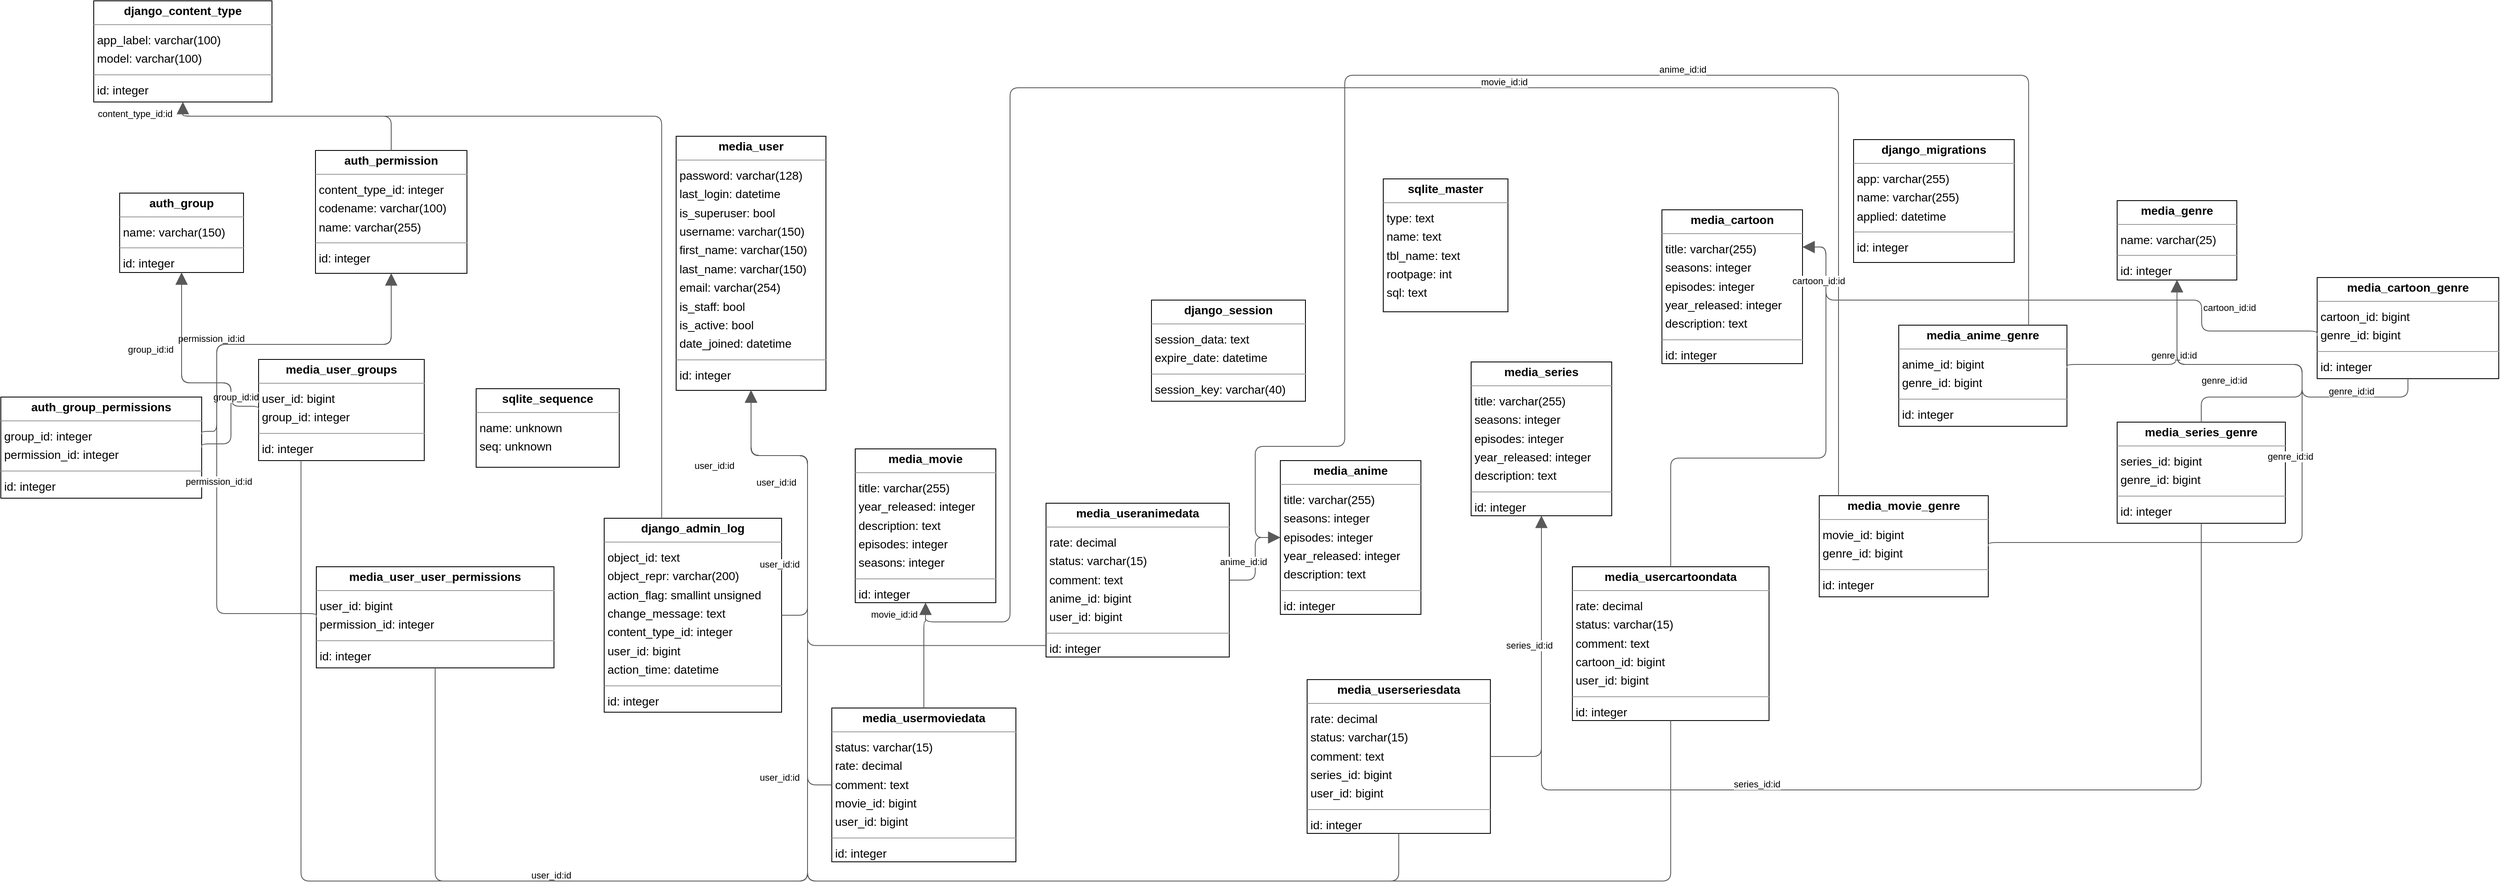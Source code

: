 <mxGraphModel dx="0" dy="0" grid="1" gridSize="10" guides="1" tooltips="1" connect="1" arrows="1" fold="1" page="0" pageScale="1" background="none" math="0" shadow="0">
  <root>
    <mxCell id="0" />
    <mxCell id="1" parent="0" />
    <mxCell id="node18" parent="1" vertex="1" value="&lt;p style=&quot;margin:0px;margin-top:4px;text-align:center;&quot;&gt;&lt;b&gt;auth_group&lt;/b&gt;&lt;/p&gt;&lt;hr size=&quot;1&quot;/&gt;&lt;p style=&quot;margin:0 0 0 4px;line-height:1.6;&quot;&gt; name: varchar(150)&lt;/p&gt;&lt;hr size=&quot;1&quot;/&gt;&lt;p style=&quot;margin:0 0 0 4px;line-height:1.6;&quot;&gt; id: integer&lt;/p&gt;" style="verticalAlign=top;align=left;overflow=fill;fontSize=14;fontFamily=Helvetica;html=1;rounded=0;shadow=0;comic=0;labelBackgroundColor=none;strokeWidth=1;">
      <mxGeometry x="0" y="79" width="148" height="95" as="geometry" />
    </mxCell>
    <mxCell id="node12" parent="1" vertex="1" value="&lt;p style=&quot;margin:0px;margin-top:4px;text-align:center;&quot;&gt;&lt;b&gt;auth_group_permissions&lt;/b&gt;&lt;/p&gt;&lt;hr size=&quot;1&quot;/&gt;&lt;p style=&quot;margin:0 0 0 4px;line-height:1.6;&quot;&gt; group_id: integer&lt;br/&gt; permission_id: integer&lt;/p&gt;&lt;hr size=&quot;1&quot;/&gt;&lt;p style=&quot;margin:0 0 0 4px;line-height:1.6;&quot;&gt; id: integer&lt;/p&gt;" style="verticalAlign=top;align=left;overflow=fill;fontSize=14;fontFamily=Helvetica;html=1;rounded=0;shadow=0;comic=0;labelBackgroundColor=none;strokeWidth=1;">
      <mxGeometry x="-142" y="323" width="240" height="121" as="geometry" />
    </mxCell>
    <mxCell id="node0" parent="1" vertex="1" value="&lt;p style=&quot;margin:0px;margin-top:4px;text-align:center;&quot;&gt;&lt;b&gt;auth_permission&lt;/b&gt;&lt;/p&gt;&lt;hr size=&quot;1&quot;/&gt;&lt;p style=&quot;margin:0 0 0 4px;line-height:1.6;&quot;&gt; content_type_id: integer&lt;br/&gt; codename: varchar(100)&lt;br/&gt; name: varchar(255)&lt;/p&gt;&lt;hr size=&quot;1&quot;/&gt;&lt;p style=&quot;margin:0 0 0 4px;line-height:1.6;&quot;&gt; id: integer&lt;/p&gt;" style="verticalAlign=top;align=left;overflow=fill;fontSize=14;fontFamily=Helvetica;html=1;rounded=0;shadow=0;comic=0;labelBackgroundColor=none;strokeWidth=1;">
      <mxGeometry x="234" y="28" width="181" height="147" as="geometry" />
    </mxCell>
    <mxCell id="node20" parent="1" vertex="1" value="&lt;p style=&quot;margin:0px;margin-top:4px;text-align:center;&quot;&gt;&lt;b&gt;django_admin_log&lt;/b&gt;&lt;/p&gt;&lt;hr size=&quot;1&quot;/&gt;&lt;p style=&quot;margin:0 0 0 4px;line-height:1.6;&quot;&gt; object_id: text&lt;br/&gt; object_repr: varchar(200)&lt;br/&gt; action_flag: smallint unsigned&lt;br/&gt; change_message: text&lt;br/&gt; content_type_id: integer&lt;br/&gt; user_id: bigint&lt;br/&gt; action_time: datetime&lt;/p&gt;&lt;hr size=&quot;1&quot;/&gt;&lt;p style=&quot;margin:0 0 0 4px;line-height:1.6;&quot;&gt; id: integer&lt;/p&gt;" style="verticalAlign=top;align=left;overflow=fill;fontSize=14;fontFamily=Helvetica;html=1;rounded=0;shadow=0;comic=0;labelBackgroundColor=none;strokeWidth=1;">
      <mxGeometry x="579" y="468" width="212" height="232" as="geometry" />
    </mxCell>
    <mxCell id="node14" parent="1" vertex="1" value="&lt;p style=&quot;margin:0px;margin-top:4px;text-align:center;&quot;&gt;&lt;b&gt;django_content_type&lt;/b&gt;&lt;/p&gt;&lt;hr size=&quot;1&quot;/&gt;&lt;p style=&quot;margin:0 0 0 4px;line-height:1.6;&quot;&gt; app_label: varchar(100)&lt;br/&gt; model: varchar(100)&lt;/p&gt;&lt;hr size=&quot;1&quot;/&gt;&lt;p style=&quot;margin:0 0 0 4px;line-height:1.6;&quot;&gt; id: integer&lt;/p&gt;" style="verticalAlign=top;align=left;overflow=fill;fontSize=14;fontFamily=Helvetica;html=1;rounded=0;shadow=0;comic=0;labelBackgroundColor=none;strokeWidth=1;">
      <mxGeometry x="-31" y="-151" width="213" height="121" as="geometry" />
    </mxCell>
    <mxCell id="node5" parent="1" vertex="1" value="&lt;p style=&quot;margin:0px;margin-top:4px;text-align:center;&quot;&gt;&lt;b&gt;django_migrations&lt;/b&gt;&lt;/p&gt;&lt;hr size=&quot;1&quot;/&gt;&lt;p style=&quot;margin:0 0 0 4px;line-height:1.6;&quot;&gt; app: varchar(255)&lt;br/&gt; name: varchar(255)&lt;br/&gt; applied: datetime&lt;/p&gt;&lt;hr size=&quot;1&quot;/&gt;&lt;p style=&quot;margin:0 0 0 4px;line-height:1.6;&quot;&gt; id: integer&lt;/p&gt;" style="verticalAlign=top;align=left;overflow=fill;fontSize=14;fontFamily=Helvetica;html=1;rounded=0;shadow=0;comic=0;labelBackgroundColor=none;strokeWidth=1;">
      <mxGeometry x="2072" y="15" width="192" height="147" as="geometry" />
    </mxCell>
    <mxCell id="node7" parent="1" vertex="1" value="&lt;p style=&quot;margin:0px;margin-top:4px;text-align:center;&quot;&gt;&lt;b&gt;django_session&lt;/b&gt;&lt;/p&gt;&lt;hr size=&quot;1&quot;/&gt;&lt;p style=&quot;margin:0 0 0 4px;line-height:1.6;&quot;&gt; session_data: text&lt;br/&gt; expire_date: datetime&lt;/p&gt;&lt;hr size=&quot;1&quot;/&gt;&lt;p style=&quot;margin:0 0 0 4px;line-height:1.6;&quot;&gt; session_key: varchar(40)&lt;/p&gt;" style="verticalAlign=top;align=left;overflow=fill;fontSize=14;fontFamily=Helvetica;html=1;rounded=0;shadow=0;comic=0;labelBackgroundColor=none;strokeWidth=1;">
      <mxGeometry x="1233" y="207" width="184" height="121" as="geometry" />
    </mxCell>
    <mxCell id="node16" parent="1" vertex="1" value="&lt;p style=&quot;margin:0px;margin-top:4px;text-align:center;&quot;&gt;&lt;b&gt;media_anime&lt;/b&gt;&lt;/p&gt;&lt;hr size=&quot;1&quot;/&gt;&lt;p style=&quot;margin:0 0 0 4px;line-height:1.6;&quot;&gt; title: varchar(255)&lt;br/&gt; seasons: integer&lt;br/&gt; episodes: integer&lt;br/&gt; year_released: integer&lt;br/&gt; description: text&lt;/p&gt;&lt;hr size=&quot;1&quot;/&gt;&lt;p style=&quot;margin:0 0 0 4px;line-height:1.6;&quot;&gt; id: integer&lt;/p&gt;" style="verticalAlign=top;align=left;overflow=fill;fontSize=14;fontFamily=Helvetica;html=1;rounded=0;shadow=0;comic=0;labelBackgroundColor=none;strokeWidth=1;">
      <mxGeometry x="1387" y="399" width="168" height="184" as="geometry" />
    </mxCell>
    <mxCell id="node13" parent="1" vertex="1" value="&lt;p style=&quot;margin:0px;margin-top:4px;text-align:center;&quot;&gt;&lt;b&gt;media_anime_genre&lt;/b&gt;&lt;/p&gt;&lt;hr size=&quot;1&quot;/&gt;&lt;p style=&quot;margin:0 0 0 4px;line-height:1.6;&quot;&gt; anime_id: bigint&lt;br/&gt; genre_id: bigint&lt;/p&gt;&lt;hr size=&quot;1&quot;/&gt;&lt;p style=&quot;margin:0 0 0 4px;line-height:1.6;&quot;&gt; id: integer&lt;/p&gt;" style="verticalAlign=top;align=left;overflow=fill;fontSize=14;fontFamily=Helvetica;html=1;rounded=0;shadow=0;comic=0;labelBackgroundColor=none;strokeWidth=1;">
      <mxGeometry x="2126" y="237" width="201" height="121" as="geometry" />
    </mxCell>
    <mxCell id="node1" parent="1" vertex="1" value="&lt;p style=&quot;margin:0px;margin-top:4px;text-align:center;&quot;&gt;&lt;b&gt;media_cartoon&lt;/b&gt;&lt;/p&gt;&lt;hr size=&quot;1&quot;/&gt;&lt;p style=&quot;margin:0 0 0 4px;line-height:1.6;&quot;&gt; title: varchar(255)&lt;br/&gt; seasons: integer&lt;br/&gt; episodes: integer&lt;br/&gt; year_released: integer&lt;br/&gt; description: text&lt;/p&gt;&lt;hr size=&quot;1&quot;/&gt;&lt;p style=&quot;margin:0 0 0 4px;line-height:1.6;&quot;&gt; id: integer&lt;/p&gt;" style="verticalAlign=top;align=left;overflow=fill;fontSize=14;fontFamily=Helvetica;html=1;rounded=0;shadow=0;comic=0;labelBackgroundColor=none;strokeWidth=1;">
      <mxGeometry x="1843" y="99" width="168" height="184" as="geometry" />
    </mxCell>
    <mxCell id="node21" parent="1" vertex="1" value="&lt;p style=&quot;margin:0px;margin-top:4px;text-align:center;&quot;&gt;&lt;b&gt;media_cartoon_genre&lt;/b&gt;&lt;/p&gt;&lt;hr size=&quot;1&quot;/&gt;&lt;p style=&quot;margin:0 0 0 4px;line-height:1.6;&quot;&gt; cartoon_id: bigint&lt;br/&gt; genre_id: bigint&lt;/p&gt;&lt;hr size=&quot;1&quot;/&gt;&lt;p style=&quot;margin:0 0 0 4px;line-height:1.6;&quot;&gt; id: integer&lt;/p&gt;" style="verticalAlign=top;align=left;overflow=fill;fontSize=14;fontFamily=Helvetica;html=1;rounded=0;shadow=0;comic=0;labelBackgroundColor=none;strokeWidth=1;">
      <mxGeometry x="2626" y="180" width="217" height="121" as="geometry" />
    </mxCell>
    <mxCell id="node23" parent="1" vertex="1" value="&lt;p style=&quot;margin:0px;margin-top:4px;text-align:center;&quot;&gt;&lt;b&gt;media_genre&lt;/b&gt;&lt;/p&gt;&lt;hr size=&quot;1&quot;/&gt;&lt;p style=&quot;margin:0 0 0 4px;line-height:1.6;&quot;&gt; name: varchar(25)&lt;/p&gt;&lt;hr size=&quot;1&quot;/&gt;&lt;p style=&quot;margin:0 0 0 4px;line-height:1.6;&quot;&gt; id: integer&lt;/p&gt;" style="verticalAlign=top;align=left;overflow=fill;fontSize=14;fontFamily=Helvetica;html=1;rounded=0;shadow=0;comic=0;labelBackgroundColor=none;strokeWidth=1;">
      <mxGeometry x="2387" y="88" width="143" height="95" as="geometry" />
    </mxCell>
    <mxCell id="node24" parent="1" vertex="1" value="&lt;p style=&quot;margin:0px;margin-top:4px;text-align:center;&quot;&gt;&lt;b&gt;media_movie&lt;/b&gt;&lt;/p&gt;&lt;hr size=&quot;1&quot;/&gt;&lt;p style=&quot;margin:0 0 0 4px;line-height:1.6;&quot;&gt; title: varchar(255)&lt;br/&gt; year_released: integer&lt;br/&gt; description: text&lt;br/&gt; episodes: integer&lt;br/&gt; seasons: integer&lt;/p&gt;&lt;hr size=&quot;1&quot;/&gt;&lt;p style=&quot;margin:0 0 0 4px;line-height:1.6;&quot;&gt; id: integer&lt;/p&gt;" style="verticalAlign=top;align=left;overflow=fill;fontSize=14;fontFamily=Helvetica;html=1;rounded=0;shadow=0;comic=0;labelBackgroundColor=none;strokeWidth=1;">
      <mxGeometry x="879" y="385" width="168" height="184" as="geometry" />
    </mxCell>
    <mxCell id="node10" parent="1" vertex="1" value="&lt;p style=&quot;margin:0px;margin-top:4px;text-align:center;&quot;&gt;&lt;b&gt;media_movie_genre&lt;/b&gt;&lt;/p&gt;&lt;hr size=&quot;1&quot;/&gt;&lt;p style=&quot;margin:0 0 0 4px;line-height:1.6;&quot;&gt; movie_id: bigint&lt;br/&gt; genre_id: bigint&lt;/p&gt;&lt;hr size=&quot;1&quot;/&gt;&lt;p style=&quot;margin:0 0 0 4px;line-height:1.6;&quot;&gt; id: integer&lt;/p&gt;" style="verticalAlign=top;align=left;overflow=fill;fontSize=14;fontFamily=Helvetica;html=1;rounded=0;shadow=0;comic=0;labelBackgroundColor=none;strokeWidth=1;">
      <mxGeometry x="2031" y="441" width="202" height="121" as="geometry" />
    </mxCell>
    <mxCell id="node3" parent="1" vertex="1" value="&lt;p style=&quot;margin:0px;margin-top:4px;text-align:center;&quot;&gt;&lt;b&gt;media_series&lt;/b&gt;&lt;/p&gt;&lt;hr size=&quot;1&quot;/&gt;&lt;p style=&quot;margin:0 0 0 4px;line-height:1.6;&quot;&gt; title: varchar(255)&lt;br/&gt; seasons: integer&lt;br/&gt; episodes: integer&lt;br/&gt; year_released: integer&lt;br/&gt; description: text&lt;/p&gt;&lt;hr size=&quot;1&quot;/&gt;&lt;p style=&quot;margin:0 0 0 4px;line-height:1.6;&quot;&gt; id: integer&lt;/p&gt;" style="verticalAlign=top;align=left;overflow=fill;fontSize=14;fontFamily=Helvetica;html=1;rounded=0;shadow=0;comic=0;labelBackgroundColor=none;strokeWidth=1;">
      <mxGeometry x="1615" y="281" width="168" height="184" as="geometry" />
    </mxCell>
    <mxCell id="node22" parent="1" vertex="1" value="&lt;p style=&quot;margin:0px;margin-top:4px;text-align:center;&quot;&gt;&lt;b&gt;media_series_genre&lt;/b&gt;&lt;/p&gt;&lt;hr size=&quot;1&quot;/&gt;&lt;p style=&quot;margin:0 0 0 4px;line-height:1.6;&quot;&gt; series_id: bigint&lt;br/&gt; genre_id: bigint&lt;/p&gt;&lt;hr size=&quot;1&quot;/&gt;&lt;p style=&quot;margin:0 0 0 4px;line-height:1.6;&quot;&gt; id: integer&lt;/p&gt;" style="verticalAlign=top;align=left;overflow=fill;fontSize=14;fontFamily=Helvetica;html=1;rounded=0;shadow=0;comic=0;labelBackgroundColor=none;strokeWidth=1;">
      <mxGeometry x="2387" y="353" width="201" height="121" as="geometry" />
    </mxCell>
    <mxCell id="node2" parent="1" vertex="1" value="&lt;p style=&quot;margin:0px;margin-top:4px;text-align:center;&quot;&gt;&lt;b&gt;media_user&lt;/b&gt;&lt;/p&gt;&lt;hr size=&quot;1&quot;/&gt;&lt;p style=&quot;margin:0 0 0 4px;line-height:1.6;&quot;&gt; password: varchar(128)&lt;br/&gt; last_login: datetime&lt;br/&gt; is_superuser: bool&lt;br/&gt; username: varchar(150)&lt;br/&gt; first_name: varchar(150)&lt;br/&gt; last_name: varchar(150)&lt;br/&gt; email: varchar(254)&lt;br/&gt; is_staff: bool&lt;br/&gt; is_active: bool&lt;br/&gt; date_joined: datetime&lt;/p&gt;&lt;hr size=&quot;1&quot;/&gt;&lt;p style=&quot;margin:0 0 0 4px;line-height:1.6;&quot;&gt; id: integer&lt;/p&gt;" style="verticalAlign=top;align=left;overflow=fill;fontSize=14;fontFamily=Helvetica;html=1;rounded=0;shadow=0;comic=0;labelBackgroundColor=none;strokeWidth=1;">
      <mxGeometry x="665" y="11" width="179" height="304" as="geometry" />
    </mxCell>
    <mxCell id="node4" parent="1" vertex="1" value="&lt;p style=&quot;margin:0px;margin-top:4px;text-align:center;&quot;&gt;&lt;b&gt;media_user_groups&lt;/b&gt;&lt;/p&gt;&lt;hr size=&quot;1&quot;/&gt;&lt;p style=&quot;margin:0 0 0 4px;line-height:1.6;&quot;&gt; user_id: bigint&lt;br/&gt; group_id: integer&lt;/p&gt;&lt;hr size=&quot;1&quot;/&gt;&lt;p style=&quot;margin:0 0 0 4px;line-height:1.6;&quot;&gt; id: integer&lt;/p&gt;" style="verticalAlign=top;align=left;overflow=fill;fontSize=14;fontFamily=Helvetica;html=1;rounded=0;shadow=0;comic=0;labelBackgroundColor=none;strokeWidth=1;">
      <mxGeometry x="166" y="278" width="198" height="121" as="geometry" />
    </mxCell>
    <mxCell id="node15" parent="1" vertex="1" value="&lt;p style=&quot;margin:0px;margin-top:4px;text-align:center;&quot;&gt;&lt;b&gt;media_user_user_permissions&lt;/b&gt;&lt;/p&gt;&lt;hr size=&quot;1&quot;/&gt;&lt;p style=&quot;margin:0 0 0 4px;line-height:1.6;&quot;&gt; user_id: bigint&lt;br/&gt; permission_id: integer&lt;/p&gt;&lt;hr size=&quot;1&quot;/&gt;&lt;p style=&quot;margin:0 0 0 4px;line-height:1.6;&quot;&gt; id: integer&lt;/p&gt;" style="verticalAlign=top;align=left;overflow=fill;fontSize=14;fontFamily=Helvetica;html=1;rounded=0;shadow=0;comic=0;labelBackgroundColor=none;strokeWidth=1;">
      <mxGeometry x="235" y="526" width="284" height="121" as="geometry" />
    </mxCell>
    <mxCell id="node9" parent="1" vertex="1" value="&lt;p style=&quot;margin:0px;margin-top:4px;text-align:center;&quot;&gt;&lt;b&gt;media_useranimedata&lt;/b&gt;&lt;/p&gt;&lt;hr size=&quot;1&quot;/&gt;&lt;p style=&quot;margin:0 0 0 4px;line-height:1.6;&quot;&gt; rate: decimal&lt;br/&gt; status: varchar(15)&lt;br/&gt; comment: text&lt;br/&gt; anime_id: bigint&lt;br/&gt; user_id: bigint&lt;/p&gt;&lt;hr size=&quot;1&quot;/&gt;&lt;p style=&quot;margin:0 0 0 4px;line-height:1.6;&quot;&gt; id: integer&lt;/p&gt;" style="verticalAlign=top;align=left;overflow=fill;fontSize=14;fontFamily=Helvetica;html=1;rounded=0;shadow=0;comic=0;labelBackgroundColor=none;strokeWidth=1;">
      <mxGeometry x="1107" y="450" width="219" height="184" as="geometry" />
    </mxCell>
    <mxCell id="node17" parent="1" vertex="1" value="&lt;p style=&quot;margin:0px;margin-top:4px;text-align:center;&quot;&gt;&lt;b&gt;media_usercartoondata&lt;/b&gt;&lt;/p&gt;&lt;hr size=&quot;1&quot;/&gt;&lt;p style=&quot;margin:0 0 0 4px;line-height:1.6;&quot;&gt; rate: decimal&lt;br/&gt; status: varchar(15)&lt;br/&gt; comment: text&lt;br/&gt; cartoon_id: bigint&lt;br/&gt; user_id: bigint&lt;/p&gt;&lt;hr size=&quot;1&quot;/&gt;&lt;p style=&quot;margin:0 0 0 4px;line-height:1.6;&quot;&gt; id: integer&lt;/p&gt;" style="verticalAlign=top;align=left;overflow=fill;fontSize=14;fontFamily=Helvetica;html=1;rounded=0;shadow=0;comic=0;labelBackgroundColor=none;strokeWidth=1;">
      <mxGeometry x="1736" y="526" width="235" height="184" as="geometry" />
    </mxCell>
    <mxCell id="node8" parent="1" vertex="1" value="&lt;p style=&quot;margin:0px;margin-top:4px;text-align:center;&quot;&gt;&lt;b&gt;media_usermoviedata&lt;/b&gt;&lt;/p&gt;&lt;hr size=&quot;1&quot;/&gt;&lt;p style=&quot;margin:0 0 0 4px;line-height:1.6;&quot;&gt; status: varchar(15)&lt;br/&gt; rate: decimal&lt;br/&gt; comment: text&lt;br/&gt; movie_id: bigint&lt;br/&gt; user_id: bigint&lt;/p&gt;&lt;hr size=&quot;1&quot;/&gt;&lt;p style=&quot;margin:0 0 0 4px;line-height:1.6;&quot;&gt; id: integer&lt;/p&gt;" style="verticalAlign=top;align=left;overflow=fill;fontSize=14;fontFamily=Helvetica;html=1;rounded=0;shadow=0;comic=0;labelBackgroundColor=none;strokeWidth=1;">
      <mxGeometry x="851" y="695" width="220" height="184" as="geometry" />
    </mxCell>
    <mxCell id="node11" parent="1" vertex="1" value="&lt;p style=&quot;margin:0px;margin-top:4px;text-align:center;&quot;&gt;&lt;b&gt;media_userseriesdata&lt;/b&gt;&lt;/p&gt;&lt;hr size=&quot;1&quot;/&gt;&lt;p style=&quot;margin:0 0 0 4px;line-height:1.6;&quot;&gt; rate: decimal&lt;br/&gt; status: varchar(15)&lt;br/&gt; comment: text&lt;br/&gt; series_id: bigint&lt;br/&gt; user_id: bigint&lt;/p&gt;&lt;hr size=&quot;1&quot;/&gt;&lt;p style=&quot;margin:0 0 0 4px;line-height:1.6;&quot;&gt; id: integer&lt;/p&gt;" style="verticalAlign=top;align=left;overflow=fill;fontSize=14;fontFamily=Helvetica;html=1;rounded=0;shadow=0;comic=0;labelBackgroundColor=none;strokeWidth=1;">
      <mxGeometry x="1419" y="661" width="219" height="184" as="geometry" />
    </mxCell>
    <mxCell id="node6" parent="1" vertex="1" value="&lt;p style=&quot;margin:0px;margin-top:4px;text-align:center;&quot;&gt;&lt;b&gt;sqlite_master&lt;/b&gt;&lt;/p&gt;&lt;hr size=&quot;1&quot;/&gt;&lt;p style=&quot;margin:0 0 0 4px;line-height:1.6;&quot;&gt; type: text&lt;br/&gt; name: text&lt;br/&gt; tbl_name: text&lt;br/&gt; rootpage: int&lt;br/&gt; sql: text&lt;/p&gt;" style="verticalAlign=top;align=left;overflow=fill;fontSize=14;fontFamily=Helvetica;html=1;rounded=0;shadow=0;comic=0;labelBackgroundColor=none;strokeWidth=1;">
      <mxGeometry x="1510" y="62" width="149" height="159" as="geometry" />
    </mxCell>
    <mxCell id="node19" parent="1" vertex="1" value="&lt;p style=&quot;margin:0px;margin-top:4px;text-align:center;&quot;&gt;&lt;b&gt;sqlite_sequence&lt;/b&gt;&lt;/p&gt;&lt;hr size=&quot;1&quot;/&gt;&lt;p style=&quot;margin:0 0 0 4px;line-height:1.6;&quot;&gt; name: unknown&lt;br/&gt; seq: unknown&lt;/p&gt;" style="verticalAlign=top;align=left;overflow=fill;fontSize=14;fontFamily=Helvetica;html=1;rounded=0;shadow=0;comic=0;labelBackgroundColor=none;strokeWidth=1;">
      <mxGeometry x="426" y="313" width="171" height="94" as="geometry" />
    </mxCell>
    <mxCell id="edge3" edge="1" value="" parent="1" source="node12" target="node18" style="html=1;rounded=1;edgeStyle=orthogonalEdgeStyle;dashed=0;startArrow=none;endArrow=block;endSize=12;strokeColor=#595959;exitX=1.000;exitY=0.500;exitDx=0;exitDy=0;entryX=0.500;entryY=1.000;entryDx=0;entryDy=0;">
      <mxGeometry width="50" height="50" relative="1" as="geometry">
        <Array as="points">
          <mxPoint x="133" y="379" />
          <mxPoint x="133" y="306" />
          <mxPoint x="74" y="306" />
        </Array>
      </mxGeometry>
    </mxCell>
    <mxCell id="label20" parent="edge3" vertex="1" connectable="0" value="group_id:id" style="edgeLabel;resizable=0;html=1;align=left;verticalAlign=top;strokeColor=default;">
      <mxGeometry x="8" y="253" as="geometry" />
    </mxCell>
    <mxCell id="edge9" edge="1" value="" parent="1" source="node12" target="node0" style="html=1;rounded=1;edgeStyle=orthogonalEdgeStyle;dashed=0;startArrow=none;endArrow=block;endSize=12;strokeColor=#595959;exitX=1.000;exitY=0.366;exitDx=0;exitDy=0;entryX=0.500;entryY=1.000;entryDx=0;entryDy=0;">
      <mxGeometry width="50" height="50" relative="1" as="geometry">
        <Array as="points">
          <mxPoint x="116" y="364" />
          <mxPoint x="116" y="260" />
          <mxPoint x="325" y="260" />
        </Array>
      </mxGeometry>
    </mxCell>
    <mxCell id="label56" parent="edge9" vertex="1" connectable="0" value="permission_id:id" style="edgeLabel;resizable=0;html=1;align=left;verticalAlign=top;strokeColor=default;">
      <mxGeometry x="68" y="240" as="geometry" />
    </mxCell>
    <mxCell id="edge7" edge="1" value="" parent="1" source="node0" target="node14" style="html=1;rounded=1;edgeStyle=orthogonalEdgeStyle;dashed=0;startArrow=none;endArrow=block;endSize=12;strokeColor=#595959;exitX=0.500;exitY=0.000;exitDx=0;exitDy=0;entryX=0.500;entryY=1.000;entryDx=0;entryDy=0;">
      <mxGeometry width="50" height="50" relative="1" as="geometry">
        <Array as="points">
          <mxPoint x="325" y="-13" />
          <mxPoint x="75" y="-13" />
        </Array>
      </mxGeometry>
    </mxCell>
    <mxCell id="label44" parent="edge7" vertex="1" connectable="0" value="content_type_id:id" style="edgeLabel;resizable=0;html=1;align=left;verticalAlign=top;strokeColor=default;">
      <mxGeometry x="-28" y="-29" as="geometry" />
    </mxCell>
    <mxCell id="edge2" edge="1" value="" parent="1" source="node20" target="node14" style="html=1;rounded=1;edgeStyle=orthogonalEdgeStyle;dashed=0;startArrow=none;endArrow=block;endSize=12;strokeColor=#595959;exitX=0.324;exitY=0.000;exitDx=0;exitDy=0;entryX=0.500;entryY=1.000;entryDx=0;entryDy=0;">
      <mxGeometry width="50" height="50" relative="1" as="geometry">
        <Array as="points">
          <mxPoint x="648" y="-13" />
          <mxPoint x="75" y="-13" />
        </Array>
      </mxGeometry>
    </mxCell>
    <mxCell id="label14" parent="edge2" vertex="1" connectable="0" value="content_type_id:id" style="edgeLabel;resizable=0;html=1;align=left;verticalAlign=top;strokeColor=default;">
      <mxGeometry x="-28" y="-29" as="geometry" />
    </mxCell>
    <mxCell id="edge8" edge="1" value="" parent="1" source="node20" target="node2" style="html=1;rounded=1;edgeStyle=orthogonalEdgeStyle;dashed=0;startArrow=none;endArrow=block;endSize=12;strokeColor=#595959;exitX=1.000;exitY=0.500;exitDx=0;exitDy=0;entryX=0.500;entryY=1.000;entryDx=0;entryDy=0;">
      <mxGeometry width="50" height="50" relative="1" as="geometry">
        <Array as="points">
          <mxPoint x="822" y="584" />
          <mxPoint x="822" y="393" />
          <mxPoint x="755" y="393" />
        </Array>
      </mxGeometry>
    </mxCell>
    <mxCell id="label50" parent="edge8" vertex="1" connectable="0" value="user_id:id" style="edgeLabel;resizable=0;html=1;align=left;verticalAlign=top;strokeColor=default;">
      <mxGeometry x="759" y="412" as="geometry" />
    </mxCell>
    <mxCell id="edge16" edge="1" value="" parent="1" source="node13" target="node16" style="html=1;rounded=1;edgeStyle=orthogonalEdgeStyle;dashed=0;startArrow=none;endArrow=block;endSize=12;strokeColor=#595959;exitX=0.772;exitY=0.000;exitDx=0;exitDy=0;entryX=0.000;entryY=0.500;entryDx=0;entryDy=0;">
      <mxGeometry width="50" height="50" relative="1" as="geometry">
        <Array as="points">
          <mxPoint x="2281" y="-62" />
          <mxPoint x="1464" y="-62" />
          <mxPoint x="1464" y="382" />
          <mxPoint x="1357" y="382" />
          <mxPoint x="1357" y="491" />
        </Array>
      </mxGeometry>
    </mxCell>
    <mxCell id="label98" parent="edge16" vertex="1" connectable="0" value="anime_id:id" style="edgeLabel;resizable=0;html=1;align=left;verticalAlign=top;strokeColor=default;">
      <mxGeometry x="1838" y="-82" as="geometry" />
    </mxCell>
    <mxCell id="edge22" edge="1" value="" parent="1" source="node13" target="node23" style="html=1;rounded=1;edgeStyle=orthogonalEdgeStyle;dashed=0;startArrow=none;endArrow=block;endSize=12;strokeColor=#595959;exitX=1.000;exitY=0.424;exitDx=0;exitDy=0;entryX=0.500;entryY=1.000;entryDx=0;entryDy=0;">
      <mxGeometry width="50" height="50" relative="1" as="geometry">
        <Array as="points">
          <mxPoint x="2459" y="284" />
        </Array>
      </mxGeometry>
    </mxCell>
    <mxCell id="label134" parent="edge22" vertex="1" connectable="0" value="genre_id:id" style="edgeLabel;resizable=0;html=1;align=left;verticalAlign=top;strokeColor=default;">
      <mxGeometry x="2426" y="260" as="geometry" />
    </mxCell>
    <mxCell id="edge19" edge="1" value="" parent="1" source="node21" target="node1" style="html=1;rounded=1;edgeStyle=orthogonalEdgeStyle;dashed=0;startArrow=none;endArrow=block;endSize=12;strokeColor=#595959;exitX=0.000;exitY=0.576;exitDx=0;exitDy=0;entryX=1.000;entryY=0.242;entryDx=0;entryDy=0;">
      <mxGeometry width="50" height="50" relative="1" as="geometry">
        <Array as="points">
          <mxPoint x="2488" y="244" />
          <mxPoint x="2488" y="207" />
          <mxPoint x="2039" y="207" />
          <mxPoint x="2039" y="144" />
        </Array>
      </mxGeometry>
    </mxCell>
    <mxCell id="label116" parent="edge19" vertex="1" connectable="0" value="cartoon_id:id" style="edgeLabel;resizable=0;html=1;align=left;verticalAlign=top;strokeColor=default;">
      <mxGeometry x="2488" y="203" as="geometry" />
    </mxCell>
    <mxCell id="edge12" edge="1" value="" parent="1" source="node21" target="node23" style="html=1;rounded=1;edgeStyle=orthogonalEdgeStyle;dashed=0;startArrow=none;endArrow=block;endSize=12;strokeColor=#595959;exitX=0.500;exitY=1.000;exitDx=0;exitDy=0;entryX=0.500;entryY=1.000;entryDx=0;entryDy=0;">
      <mxGeometry width="50" height="50" relative="1" as="geometry">
        <Array as="points">
          <mxPoint x="2734" y="323" />
          <mxPoint x="2608" y="323" />
          <mxPoint x="2608" y="284" />
          <mxPoint x="2459" y="284" />
        </Array>
      </mxGeometry>
    </mxCell>
    <mxCell id="label74" parent="edge12" vertex="1" connectable="0" value="genre_id:id" style="edgeLabel;resizable=0;html=1;align=left;verticalAlign=top;strokeColor=default;">
      <mxGeometry x="2638" y="303" as="geometry" />
    </mxCell>
    <mxCell id="edge24" edge="1" value="" parent="1" source="node10" target="node23" style="html=1;rounded=1;edgeStyle=orthogonalEdgeStyle;dashed=0;startArrow=none;endArrow=block;endSize=12;strokeColor=#595959;exitX=1.000;exitY=0.500;exitDx=0;exitDy=0;entryX=0.500;entryY=1.000;entryDx=0;entryDy=0;">
      <mxGeometry width="50" height="50" relative="1" as="geometry">
        <Array as="points">
          <mxPoint x="2608" y="497" />
          <mxPoint x="2608" y="284" />
          <mxPoint x="2459" y="284" />
        </Array>
      </mxGeometry>
    </mxCell>
    <mxCell id="label146" parent="edge24" vertex="1" connectable="0" value="genre_id:id" style="edgeLabel;resizable=0;html=1;align=left;verticalAlign=top;strokeColor=default;">
      <mxGeometry x="2565" y="381" as="geometry" />
    </mxCell>
    <mxCell id="edge10" edge="1" value="" parent="1" source="node10" target="node24" style="html=1;rounded=1;edgeStyle=orthogonalEdgeStyle;dashed=0;startArrow=none;endArrow=block;endSize=12;strokeColor=#595959;exitX=0.114;exitY=0.000;exitDx=0;exitDy=0;entryX=0.500;entryY=1.000;entryDx=0;entryDy=0;">
      <mxGeometry width="50" height="50" relative="1" as="geometry">
        <Array as="points">
          <mxPoint x="2054" y="-47" />
          <mxPoint x="1064" y="-47" />
          <mxPoint x="1064" y="592" />
          <mxPoint x="963" y="592" />
        </Array>
      </mxGeometry>
    </mxCell>
    <mxCell id="label62" parent="edge10" vertex="1" connectable="0" value="movie_id:id" style="edgeLabel;resizable=0;html=1;align=left;verticalAlign=top;strokeColor=default;">
      <mxGeometry x="1625" y="-67" as="geometry" />
    </mxCell>
    <mxCell id="edge17" edge="1" value="" parent="1" source="node22" target="node23" style="html=1;rounded=1;edgeStyle=orthogonalEdgeStyle;dashed=0;startArrow=none;endArrow=block;endSize=12;strokeColor=#595959;exitX=0.500;exitY=0.000;exitDx=0;exitDy=0;entryX=0.500;entryY=1.000;entryDx=0;entryDy=0;">
      <mxGeometry width="50" height="50" relative="1" as="geometry">
        <Array as="points">
          <mxPoint x="2488" y="323" />
          <mxPoint x="2608" y="323" />
          <mxPoint x="2608" y="284" />
          <mxPoint x="2459" y="284" />
        </Array>
      </mxGeometry>
    </mxCell>
    <mxCell id="label104" parent="edge17" vertex="1" connectable="0" value="genre_id:id" style="edgeLabel;resizable=0;html=1;align=left;verticalAlign=top;strokeColor=default;">
      <mxGeometry x="2486" y="290" as="geometry" />
    </mxCell>
    <mxCell id="edge0" edge="1" value="" parent="1" source="node22" target="node3" style="html=1;rounded=1;edgeStyle=orthogonalEdgeStyle;dashed=0;startArrow=none;endArrow=block;endSize=12;strokeColor=#595959;exitX=0.500;exitY=1.000;exitDx=0;exitDy=0;entryX=0.500;entryY=1.000;entryDx=0;entryDy=0;">
      <mxGeometry width="50" height="50" relative="1" as="geometry">
        <Array as="points">
          <mxPoint x="2488" y="793" />
          <mxPoint x="1699" y="793" />
        </Array>
      </mxGeometry>
    </mxCell>
    <mxCell id="label2" parent="edge0" vertex="1" connectable="0" value="series_id:id" style="edgeLabel;resizable=0;html=1;align=left;verticalAlign=top;strokeColor=default;">
      <mxGeometry x="1927" y="773" as="geometry" />
    </mxCell>
    <mxCell id="edge15" edge="1" value="" parent="1" source="node4" target="node18" style="html=1;rounded=1;edgeStyle=orthogonalEdgeStyle;dashed=0;startArrow=none;endArrow=block;endSize=12;strokeColor=#595959;exitX=0.000;exitY=0.500;exitDx=0;exitDy=0;entryX=0.500;entryY=1.000;entryDx=0;entryDy=0;">
      <mxGeometry width="50" height="50" relative="1" as="geometry">
        <Array as="points">
          <mxPoint x="133" y="334" />
          <mxPoint x="133" y="306" />
          <mxPoint x="74" y="306" />
        </Array>
      </mxGeometry>
    </mxCell>
    <mxCell id="label92" parent="edge15" vertex="1" connectable="0" value="group_id:id" style="edgeLabel;resizable=0;html=1;align=left;verticalAlign=top;strokeColor=default;">
      <mxGeometry x="110" y="310" as="geometry" />
    </mxCell>
    <mxCell id="edge4" edge="1" value="" parent="1" source="node4" target="node2" style="html=1;rounded=1;edgeStyle=orthogonalEdgeStyle;dashed=0;startArrow=none;endArrow=block;endSize=12;strokeColor=#595959;exitX=0.256;exitY=1.000;exitDx=0;exitDy=0;entryX=0.500;entryY=1.000;entryDx=0;entryDy=0;">
      <mxGeometry width="50" height="50" relative="1" as="geometry">
        <Array as="points">
          <mxPoint x="217" y="902" />
          <mxPoint x="822" y="902" />
          <mxPoint x="822" y="393" />
          <mxPoint x="755" y="393" />
        </Array>
      </mxGeometry>
    </mxCell>
    <mxCell id="label26" parent="edge4" vertex="1" connectable="0" value="user_id:id" style="edgeLabel;resizable=0;html=1;align=left;verticalAlign=top;strokeColor=default;">
      <mxGeometry x="490" y="882" as="geometry" />
    </mxCell>
    <mxCell id="edge18" edge="1" value="" parent="1" source="node15" target="node0" style="html=1;rounded=1;edgeStyle=orthogonalEdgeStyle;dashed=0;startArrow=none;endArrow=block;endSize=12;strokeColor=#595959;exitX=0.000;exitY=0.500;exitDx=0;exitDy=0;entryX=0.500;entryY=1.000;entryDx=0;entryDy=0;">
      <mxGeometry width="50" height="50" relative="1" as="geometry">
        <Array as="points">
          <mxPoint x="116" y="582" />
          <mxPoint x="116" y="260" />
          <mxPoint x="325" y="260" />
        </Array>
      </mxGeometry>
    </mxCell>
    <mxCell id="label110" parent="edge18" vertex="1" connectable="0" value="permission_id:id" style="edgeLabel;resizable=0;html=1;align=left;verticalAlign=top;strokeColor=default;">
      <mxGeometry x="77" y="411" as="geometry" />
    </mxCell>
    <mxCell id="edge14" edge="1" value="" parent="1" source="node15" target="node2" style="html=1;rounded=1;edgeStyle=orthogonalEdgeStyle;dashed=0;startArrow=none;endArrow=block;endSize=12;strokeColor=#595959;exitX=0.500;exitY=1.000;exitDx=0;exitDy=0;entryX=0.500;entryY=1.000;entryDx=0;entryDy=0;">
      <mxGeometry width="50" height="50" relative="1" as="geometry">
        <Array as="points">
          <mxPoint x="377" y="902" />
          <mxPoint x="822" y="902" />
          <mxPoint x="822" y="393" />
          <mxPoint x="755" y="393" />
        </Array>
      </mxGeometry>
    </mxCell>
    <mxCell id="label86" parent="edge14" vertex="1" connectable="0" value="user_id:id" style="edgeLabel;resizable=0;html=1;align=left;verticalAlign=top;strokeColor=default;">
      <mxGeometry x="763" y="510" as="geometry" />
    </mxCell>
    <mxCell id="edge23" edge="1" value="" parent="1" source="node9" target="node16" style="html=1;rounded=1;edgeStyle=orthogonalEdgeStyle;dashed=0;startArrow=none;endArrow=block;endSize=12;strokeColor=#595959;exitX=1.000;exitY=0.500;exitDx=0;exitDy=0;entryX=0.000;entryY=0.500;entryDx=0;entryDy=0;">
      <mxGeometry width="50" height="50" relative="1" as="geometry">
        <Array as="points">
          <mxPoint x="1357" y="542" />
          <mxPoint x="1357" y="491" />
        </Array>
      </mxGeometry>
    </mxCell>
    <mxCell id="label140" parent="edge23" vertex="1" connectable="0" value="anime_id:id" style="edgeLabel;resizable=0;html=1;align=left;verticalAlign=top;strokeColor=default;">
      <mxGeometry x="1313" y="507" as="geometry" />
    </mxCell>
    <mxCell id="edge1" edge="1" value="" parent="1" source="node9" target="node2" style="html=1;rounded=1;edgeStyle=orthogonalEdgeStyle;dashed=0;startArrow=none;endArrow=block;endSize=12;strokeColor=#595959;exitX=0.000;exitY=0.925;exitDx=0;exitDy=0;entryX=0.500;entryY=1.000;entryDx=0;entryDy=0;">
      <mxGeometry width="50" height="50" relative="1" as="geometry">
        <Array as="points">
          <mxPoint x="822" y="621" />
          <mxPoint x="822" y="393" />
          <mxPoint x="755" y="393" />
        </Array>
      </mxGeometry>
    </mxCell>
    <mxCell id="label8" parent="edge1" vertex="1" connectable="0" value="user_id:id" style="edgeLabel;resizable=0;html=1;align=left;verticalAlign=top;strokeColor=default;">
      <mxGeometry x="759" y="412" as="geometry" />
    </mxCell>
    <mxCell id="edge11" edge="1" value="" parent="1" source="node17" target="node1" style="html=1;rounded=1;edgeStyle=orthogonalEdgeStyle;dashed=0;startArrow=none;endArrow=block;endSize=12;strokeColor=#595959;exitX=0.500;exitY=0.000;exitDx=0;exitDy=0;entryX=1.000;entryY=0.242;entryDx=0;entryDy=0;">
      <mxGeometry width="50" height="50" relative="1" as="geometry">
        <Array as="points">
          <mxPoint x="1854" y="396" />
          <mxPoint x="2039" y="396" />
          <mxPoint x="2039" y="144" />
        </Array>
      </mxGeometry>
    </mxCell>
    <mxCell id="label68" parent="edge11" vertex="1" connectable="0" value="cartoon_id:id" style="edgeLabel;resizable=0;html=1;align=left;verticalAlign=top;strokeColor=default;">
      <mxGeometry x="1997" y="171" as="geometry" />
    </mxCell>
    <mxCell id="edge5" edge="1" value="" parent="1" source="node17" target="node2" style="html=1;rounded=1;edgeStyle=orthogonalEdgeStyle;dashed=0;startArrow=none;endArrow=block;endSize=12;strokeColor=#595959;exitX=0.500;exitY=1.000;exitDx=0;exitDy=0;entryX=0.500;entryY=1.000;entryDx=0;entryDy=0;">
      <mxGeometry width="50" height="50" relative="1" as="geometry">
        <Array as="points">
          <mxPoint x="1854" y="902" />
          <mxPoint x="822" y="902" />
          <mxPoint x="822" y="393" />
          <mxPoint x="755" y="393" />
        </Array>
      </mxGeometry>
    </mxCell>
    <mxCell id="label32" parent="edge5" vertex="1" connectable="0" value="user_id:id" style="edgeLabel;resizable=0;html=1;align=left;verticalAlign=top;strokeColor=default;">
      <mxGeometry x="763" y="510" as="geometry" />
    </mxCell>
    <mxCell id="edge6" edge="1" value="" parent="1" source="node8" target="node24" style="html=1;rounded=1;edgeStyle=orthogonalEdgeStyle;dashed=0;startArrow=none;endArrow=block;endSize=12;strokeColor=#595959;exitX=0.500;exitY=0.000;exitDx=0;exitDy=0;entryX=0.500;entryY=1.000;entryDx=0;entryDy=0;">
      <mxGeometry width="50" height="50" relative="1" as="geometry">
        <Array as="points">
          <mxPoint x="961" y="592" />
          <mxPoint x="963" y="592" />
        </Array>
      </mxGeometry>
    </mxCell>
    <mxCell id="label38" parent="edge6" vertex="1" connectable="0" value="movie_id:id" style="edgeLabel;resizable=0;html=1;align=left;verticalAlign=top;strokeColor=default;">
      <mxGeometry x="896" y="570" as="geometry" />
    </mxCell>
    <mxCell id="edge13" edge="1" value="" parent="1" source="node8" target="node2" style="html=1;rounded=1;edgeStyle=orthogonalEdgeStyle;dashed=0;startArrow=none;endArrow=block;endSize=12;strokeColor=#595959;exitX=0.000;exitY=0.500;exitDx=0;exitDy=0;entryX=0.500;entryY=1.000;entryDx=0;entryDy=0;">
      <mxGeometry width="50" height="50" relative="1" as="geometry">
        <Array as="points">
          <mxPoint x="822" y="787" />
          <mxPoint x="822" y="393" />
          <mxPoint x="755" y="393" />
        </Array>
      </mxGeometry>
    </mxCell>
    <mxCell id="label80" parent="edge13" vertex="1" connectable="0" value="user_id:id" style="edgeLabel;resizable=0;html=1;align=left;verticalAlign=top;strokeColor=default;">
      <mxGeometry x="685" y="392" as="geometry" />
    </mxCell>
    <mxCell id="edge21" edge="1" value="" parent="1" source="node11" target="node3" style="html=1;rounded=1;edgeStyle=orthogonalEdgeStyle;dashed=0;startArrow=none;endArrow=block;endSize=12;strokeColor=#595959;exitX=1.000;exitY=0.500;exitDx=0;exitDy=0;entryX=0.500;entryY=1.000;entryDx=0;entryDy=0;">
      <mxGeometry width="50" height="50" relative="1" as="geometry">
        <Array as="points">
          <mxPoint x="1699" y="753" />
        </Array>
      </mxGeometry>
    </mxCell>
    <mxCell id="label128" parent="edge21" vertex="1" connectable="0" value="series_id:id" style="edgeLabel;resizable=0;html=1;align=left;verticalAlign=top;strokeColor=default;">
      <mxGeometry x="1655" y="607" as="geometry" />
    </mxCell>
    <mxCell id="edge20" edge="1" value="" parent="1" source="node11" target="node2" style="html=1;rounded=1;edgeStyle=orthogonalEdgeStyle;dashed=0;startArrow=none;endArrow=block;endSize=12;strokeColor=#595959;exitX=0.500;exitY=1.000;exitDx=0;exitDy=0;entryX=0.500;entryY=1.000;entryDx=0;entryDy=0;">
      <mxGeometry width="50" height="50" relative="1" as="geometry">
        <Array as="points">
          <mxPoint x="1529" y="902" />
          <mxPoint x="822" y="902" />
          <mxPoint x="822" y="393" />
          <mxPoint x="755" y="393" />
        </Array>
      </mxGeometry>
    </mxCell>
    <mxCell id="label122" parent="edge20" vertex="1" connectable="0" value="user_id:id" style="edgeLabel;resizable=0;html=1;align=left;verticalAlign=top;strokeColor=default;">
      <mxGeometry x="763" y="765" as="geometry" />
    </mxCell>
  </root>
</mxGraphModel>